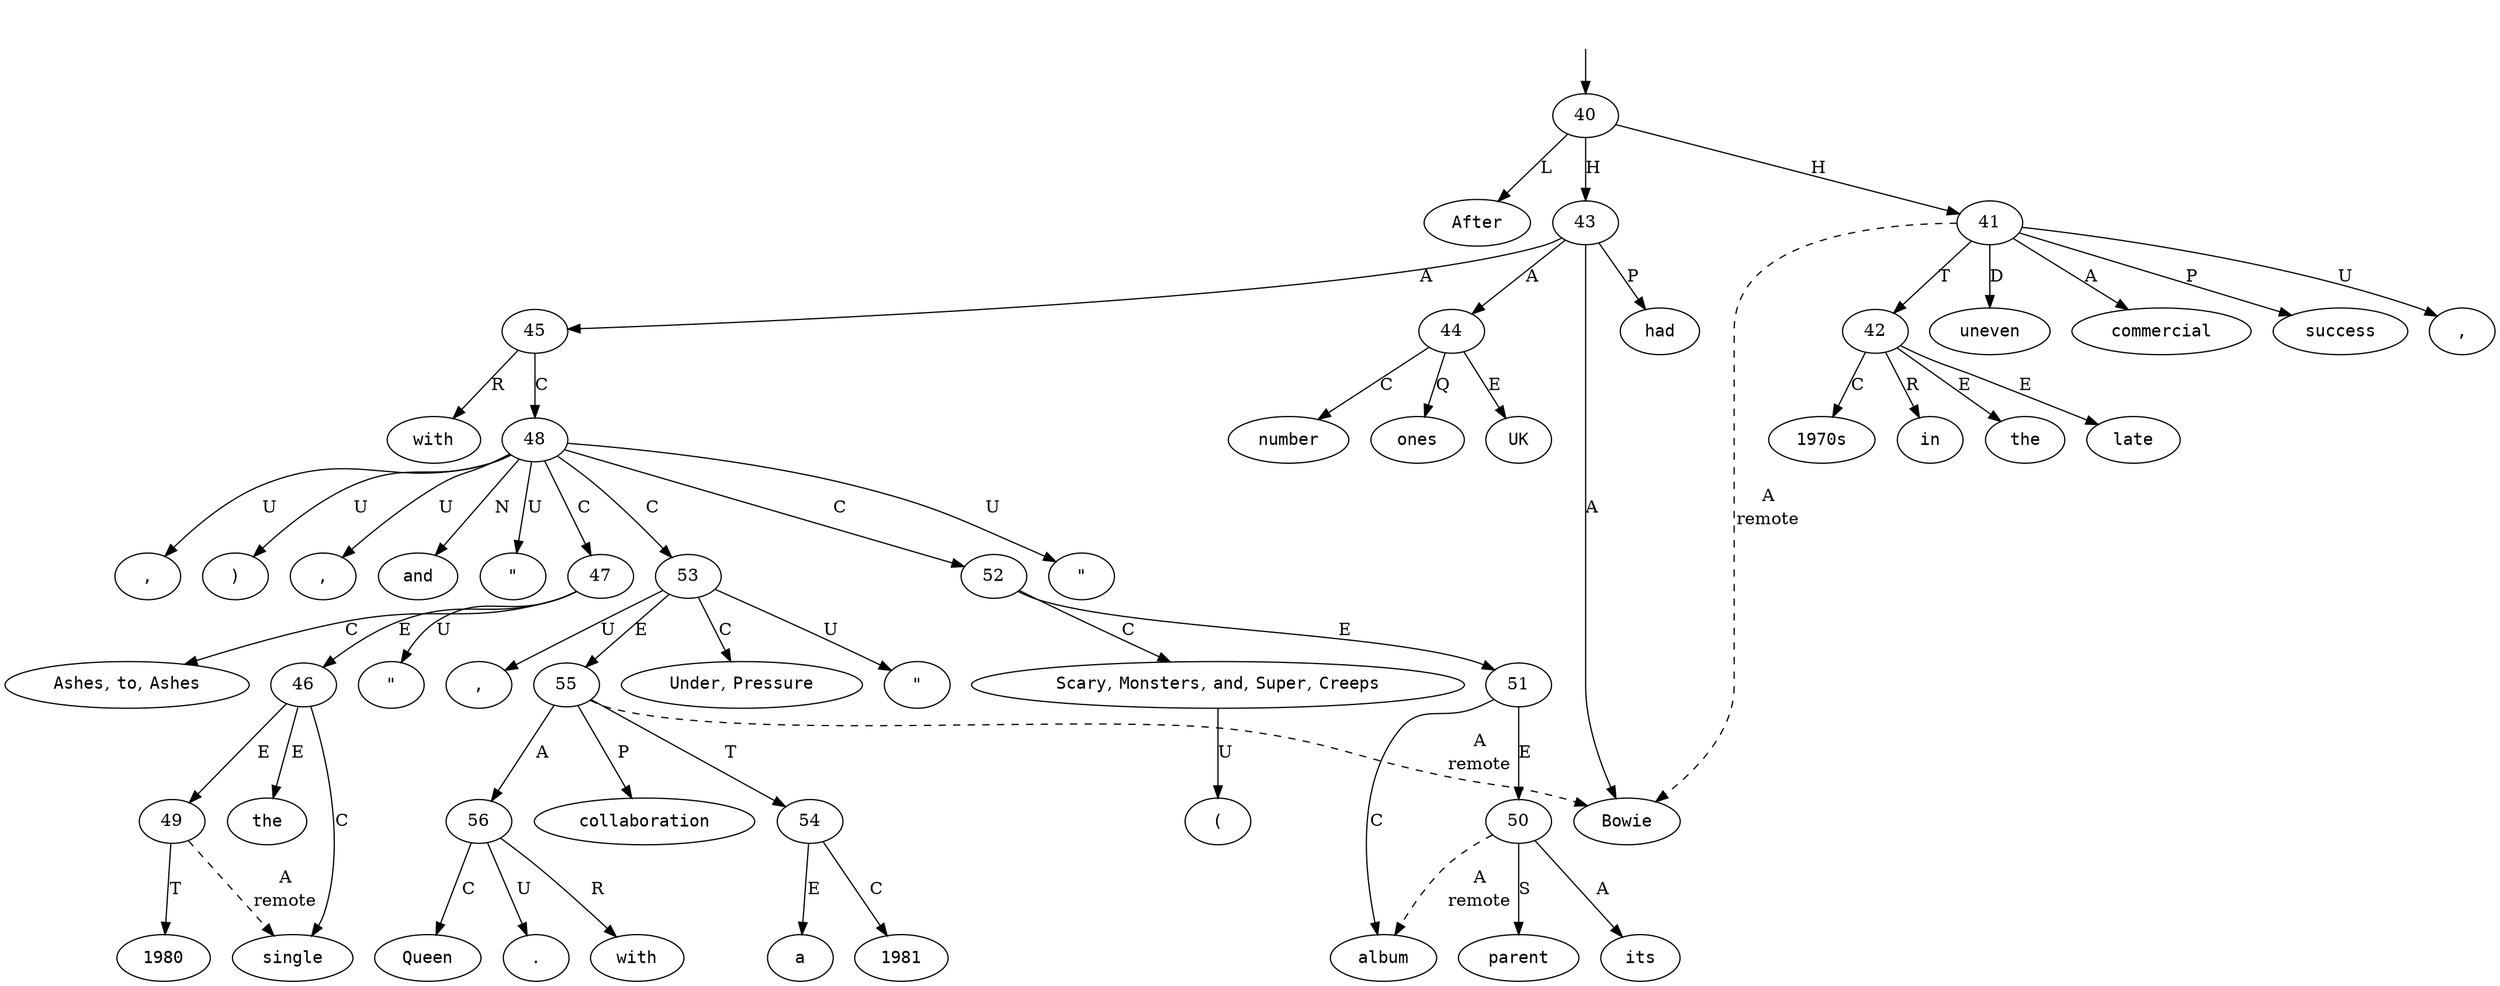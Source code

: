 digraph "492010" {
  top [ style=invis ];
  top -> 40;
  0 [ shape=oval, label=<<table align="center" border="0" cellspacing="0"><tr><td colspan="2"><font face="Courier">After</font></td></tr></table>> ];
  1 [ shape=oval, label=<<table align="center" border="0" cellspacing="0"><tr><td colspan="2"><font face="Courier">uneven</font></td></tr></table>> ];
  2 [ shape=oval, label=<<table align="center" border="0" cellspacing="0"><tr><td colspan="2"><font face="Courier">commercial</font></td></tr></table>> ];
  3 [ shape=oval, label=<<table align="center" border="0" cellspacing="0"><tr><td colspan="2"><font face="Courier">success</font></td></tr></table>> ];
  4 [ shape=oval, label=<<table align="center" border="0" cellspacing="0"><tr><td colspan="2"><font face="Courier">in</font></td></tr></table>> ];
  5 [ shape=oval, label=<<table align="center" border="0" cellspacing="0"><tr><td colspan="2"><font face="Courier">the</font></td></tr></table>> ];
  6 [ shape=oval, label=<<table align="center" border="0" cellspacing="0"><tr><td colspan="2"><font face="Courier">late</font></td></tr></table>> ];
  7 [ shape=oval, label=<<table align="center" border="0" cellspacing="0"><tr><td colspan="2"><font face="Courier">1970s</font></td></tr></table>> ];
  8 [ shape=oval, label=<<table align="center" border="0" cellspacing="0"><tr><td colspan="2"><font face="Courier">,</font></td></tr></table>> ];
  9 [ shape=oval, label=<<table align="center" border="0" cellspacing="0"><tr><td colspan="2"><font face="Courier">Bowie</font></td></tr></table>> ];
  10 [ shape=oval, label=<<table align="center" border="0" cellspacing="0"><tr><td colspan="2"><font face="Courier">had</font></td></tr></table>> ];
  11 [ shape=oval, label=<<table align="center" border="0" cellspacing="0"><tr><td colspan="2"><font face="Courier">UK</font></td></tr></table>> ];
  12 [ shape=oval, label=<<table align="center" border="0" cellspacing="0"><tr><td colspan="2"><font face="Courier">number</font></td></tr></table>> ];
  13 [ shape=oval, label=<<table align="center" border="0" cellspacing="0"><tr><td colspan="2"><font face="Courier">ones</font></td></tr></table>> ];
  14 [ shape=oval, label=<<table align="center" border="0" cellspacing="0"><tr><td colspan="2"><font face="Courier">with</font></td></tr></table>> ];
  15 [ shape=oval, label=<<table align="center" border="0" cellspacing="0"><tr><td colspan="2"><font face="Courier">the</font></td></tr></table>> ];
  16 [ shape=oval, label=<<table align="center" border="0" cellspacing="0"><tr><td colspan="2"><font face="Courier">1980</font></td></tr></table>> ];
  17 [ shape=oval, label=<<table align="center" border="0" cellspacing="0"><tr><td colspan="2"><font face="Courier">single</font></td></tr></table>> ];
  18 [ shape=oval, label=<<table align="center" border="0" cellspacing="0"><tr><td colspan="2"><font face="Courier">&quot;</font></td></tr></table>> ];
  19 [ shape=oval, label=<<table align="center" border="0" cellspacing="0"><tr><td colspan="2"><font face="Courier">Ashes</font>,&nbsp;<font face="Courier">to</font>,&nbsp;<font face="Courier">Ashes</font></td></tr></table>> ];
  20 [ shape=oval, label=<<table align="center" border="0" cellspacing="0"><tr><td colspan="2"><font face="Courier">&quot;</font></td></tr></table>> ];
  21 [ shape=oval, label=<<table align="center" border="0" cellspacing="0"><tr><td colspan="2"><font face="Courier">,</font></td></tr></table>> ];
  22 [ shape=oval, label=<<table align="center" border="0" cellspacing="0"><tr><td colspan="2"><font face="Courier">its</font></td></tr></table>> ];
  23 [ shape=oval, label=<<table align="center" border="0" cellspacing="0"><tr><td colspan="2"><font face="Courier">parent</font></td></tr></table>> ];
  24 [ shape=oval, label=<<table align="center" border="0" cellspacing="0"><tr><td colspan="2"><font face="Courier">album</font></td></tr></table>> ];
  25 [ shape=oval, label=<<table align="center" border="0" cellspacing="0"><tr><td colspan="2"><font face="Courier">Scary</font>,&nbsp;<font face="Courier">Monsters</font>,&nbsp;<font face="Courier">and</font>,&nbsp;<font face="Courier">Super</font>,&nbsp;<font face="Courier">Creeps</font></td></tr></table>> ];
  25 -> 26 [ label="U" ];
  26 [ shape=oval, label=<<table align="center" border="0" cellspacing="0"><tr><td colspan="2"><font face="Courier">(</font></td></tr></table>> ];
  27 [ shape=oval, label=<<table align="center" border="0" cellspacing="0"><tr><td colspan="2"><font face="Courier">)</font></td></tr></table>> ];
  28 [ shape=oval, label=<<table align="center" border="0" cellspacing="0"><tr><td colspan="2"><font face="Courier">,</font></td></tr></table>> ];
  29 [ shape=oval, label=<<table align="center" border="0" cellspacing="0"><tr><td colspan="2"><font face="Courier">and</font></td></tr></table>> ];
  30 [ shape=oval, label=<<table align="center" border="0" cellspacing="0"><tr><td colspan="2"><font face="Courier">&quot;</font></td></tr></table>> ];
  31 [ shape=oval, label=<<table align="center" border="0" cellspacing="0"><tr><td colspan="2"><font face="Courier">Under</font>,&nbsp;<font face="Courier">Pressure</font></td></tr></table>> ];
  32 [ shape=oval, label=<<table align="center" border="0" cellspacing="0"><tr><td colspan="2"><font face="Courier">&quot;</font></td></tr></table>> ];
  33 [ shape=oval, label=<<table align="center" border="0" cellspacing="0"><tr><td colspan="2"><font face="Courier">,</font></td></tr></table>> ];
  34 [ shape=oval, label=<<table align="center" border="0" cellspacing="0"><tr><td colspan="2"><font face="Courier">a</font></td></tr></table>> ];
  35 [ shape=oval, label=<<table align="center" border="0" cellspacing="0"><tr><td colspan="2"><font face="Courier">1981</font></td></tr></table>> ];
  36 [ shape=oval, label=<<table align="center" border="0" cellspacing="0"><tr><td colspan="2"><font face="Courier">collaboration</font></td></tr></table>> ];
  37 [ shape=oval, label=<<table align="center" border="0" cellspacing="0"><tr><td colspan="2"><font face="Courier">with</font></td></tr></table>> ];
  38 [ shape=oval, label=<<table align="center" border="0" cellspacing="0"><tr><td colspan="2"><font face="Courier">Queen</font></td></tr></table>> ];
  39 [ shape=oval, label=<<table align="center" border="0" cellspacing="0"><tr><td colspan="2"><font face="Courier">.</font></td></tr></table>> ];
  40 -> 43 [ label="H" ];
  40 -> 0 [ label="L" ];
  40 -> 41 [ label="H" ];
  41 -> 2 [ label="A" ];
  41 -> 8 [ label="U" ];
  41 -> 9 [ label=<<table align="center" border="0" cellspacing="0"><tr><td colspan="1">A</td></tr><tr><td>remote</td></tr></table>>, style=dashed ];
  41 -> 1 [ label="D" ];
  41 -> 3 [ label="P" ];
  41 -> 42 [ label="T" ];
  42 -> 4 [ label="R" ];
  42 -> 6 [ label="E" ];
  42 -> 5 [ label="E" ];
  42 -> 7 [ label="C" ];
  43 -> 10 [ label="P" ];
  43 -> 9 [ label="A" ];
  43 -> 45 [ label="A" ];
  43 -> 44 [ label="A" ];
  44 -> 11 [ label="E" ];
  44 -> 13 [ label="Q" ];
  44 -> 12 [ label="C" ];
  45 -> 48 [ label="C" ];
  45 -> 14 [ label="R" ];
  46 -> 49 [ label="E" ];
  46 -> 15 [ label="E" ];
  46 -> 17 [ label="C" ];
  47 -> 18 [ label="U" ];
  47 -> 19 [ label="C" ];
  47 -> 46 [ label="E" ];
  48 -> 21 [ label="U" ];
  48 -> 47 [ label="C" ];
  48 -> 53 [ label="C" ];
  48 -> 52 [ label="C" ];
  48 -> 27 [ label="U" ];
  48 -> 28 [ label="U" ];
  48 -> 20 [ label="U" ];
  48 -> 29 [ label="N" ];
  48 -> 30 [ label="U" ];
  49 -> 16 [ label="T" ];
  49 -> 17 [ label=<<table align="center" border="0" cellspacing="0"><tr><td colspan="1">A</td></tr><tr><td>remote</td></tr></table>>, style=dashed ];
  50 -> 24 [ label=<<table align="center" border="0" cellspacing="0"><tr><td colspan="1">A</td></tr><tr><td>remote</td></tr></table>>, style=dashed ];
  50 -> 23 [ label="S" ];
  50 -> 22 [ label="A" ];
  51 -> 24 [ label="C" ];
  51 -> 50 [ label="E" ];
  52 -> 51 [ label="E" ];
  52 -> 25 [ label="C" ];
  53 -> 55 [ label="E" ];
  53 -> 33 [ label="U" ];
  53 -> 32 [ label="U" ];
  53 -> 31 [ label="C" ];
  54 -> 35 [ label="C" ];
  54 -> 34 [ label="E" ];
  55 -> 54 [ label="T" ];
  55 -> 36 [ label="P" ];
  55 -> 56 [ label="A" ];
  55 -> 9 [ label=<<table align="center" border="0" cellspacing="0"><tr><td colspan="1">A</td></tr><tr><td>remote</td></tr></table>>, style=dashed ];
  56 -> 39 [ label="U" ];
  56 -> 37 [ label="R" ];
  56 -> 38 [ label="C" ];
}

